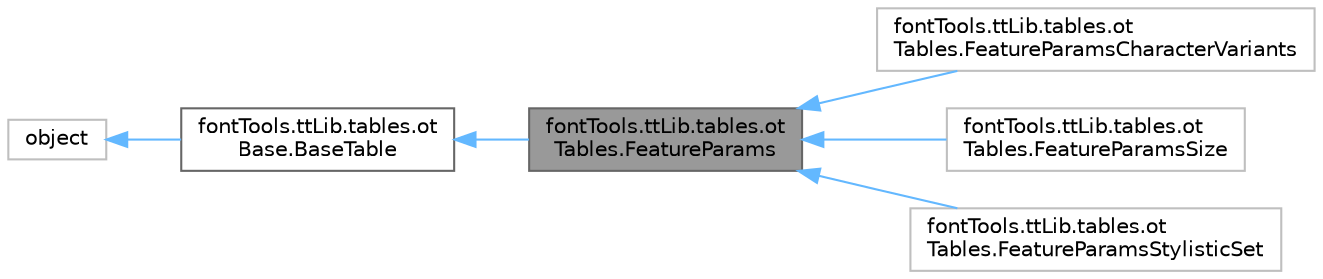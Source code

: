 digraph "fontTools.ttLib.tables.otTables.FeatureParams"
{
 // LATEX_PDF_SIZE
  bgcolor="transparent";
  edge [fontname=Helvetica,fontsize=10,labelfontname=Helvetica,labelfontsize=10];
  node [fontname=Helvetica,fontsize=10,shape=box,height=0.2,width=0.4];
  rankdir="LR";
  Node1 [id="Node000001",label="fontTools.ttLib.tables.ot\lTables.FeatureParams",height=0.2,width=0.4,color="gray40", fillcolor="grey60", style="filled", fontcolor="black",tooltip=" "];
  Node2 -> Node1 [id="edge1_Node000001_Node000002",dir="back",color="steelblue1",style="solid",tooltip=" "];
  Node2 [id="Node000002",label="fontTools.ttLib.tables.ot\lBase.BaseTable",height=0.2,width=0.4,color="gray40", fillcolor="white", style="filled",URL="$d6/de9/classfontTools_1_1ttLib_1_1tables_1_1otBase_1_1BaseTable.html",tooltip=" "];
  Node3 -> Node2 [id="edge2_Node000002_Node000003",dir="back",color="steelblue1",style="solid",tooltip=" "];
  Node3 [id="Node000003",label="object",height=0.2,width=0.4,color="grey75", fillcolor="white", style="filled",tooltip=" "];
  Node1 -> Node4 [id="edge3_Node000001_Node000004",dir="back",color="steelblue1",style="solid",tooltip=" "];
  Node4 [id="Node000004",label="fontTools.ttLib.tables.ot\lTables.FeatureParamsCharacterVariants",height=0.2,width=0.4,color="grey75", fillcolor="white", style="filled",URL="$da/d16/classfontTools_1_1ttLib_1_1tables_1_1otTables_1_1FeatureParamsCharacterVariants.html",tooltip=" "];
  Node1 -> Node5 [id="edge4_Node000001_Node000005",dir="back",color="steelblue1",style="solid",tooltip=" "];
  Node5 [id="Node000005",label="fontTools.ttLib.tables.ot\lTables.FeatureParamsSize",height=0.2,width=0.4,color="grey75", fillcolor="white", style="filled",URL="$db/dba/classfontTools_1_1ttLib_1_1tables_1_1otTables_1_1FeatureParamsSize.html",tooltip=" "];
  Node1 -> Node6 [id="edge5_Node000001_Node000006",dir="back",color="steelblue1",style="solid",tooltip=" "];
  Node6 [id="Node000006",label="fontTools.ttLib.tables.ot\lTables.FeatureParamsStylisticSet",height=0.2,width=0.4,color="grey75", fillcolor="white", style="filled",URL="$d2/dbd/classfontTools_1_1ttLib_1_1tables_1_1otTables_1_1FeatureParamsStylisticSet.html",tooltip=" "];
}
